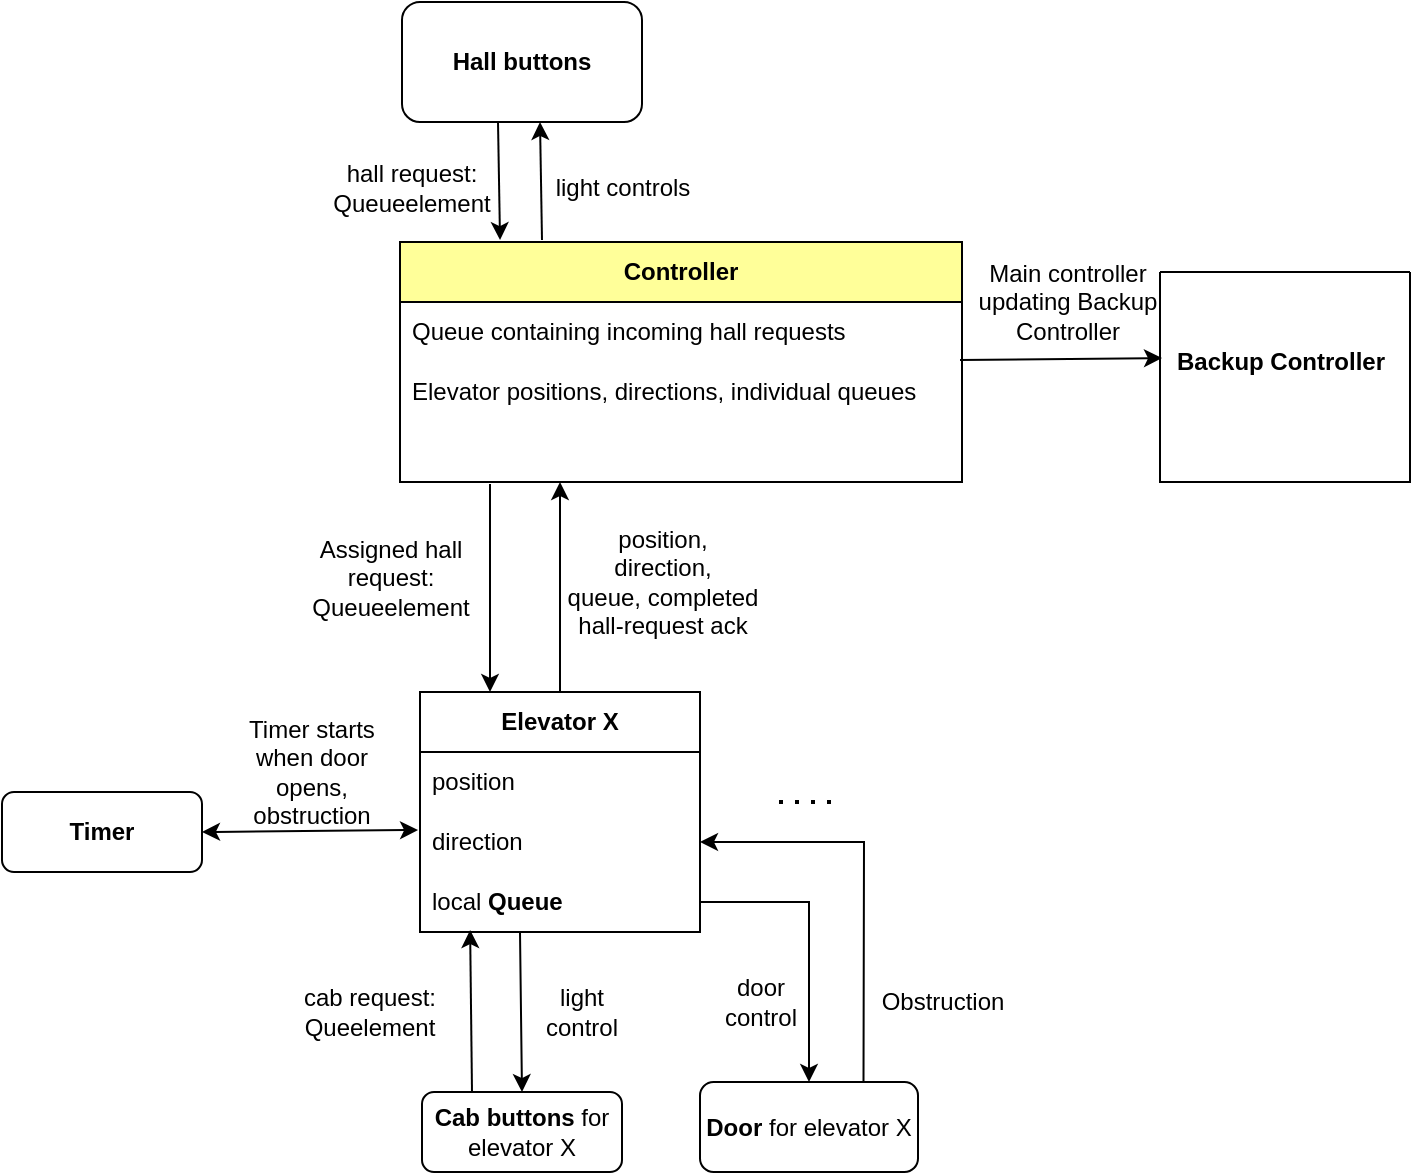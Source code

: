 <mxfile version="26.0.8">
  <diagram name="Page-1" id="t2TYS4hbGcPKNNxTfTVg">
    <mxGraphModel dx="1026" dy="692" grid="1" gridSize="10" guides="1" tooltips="1" connect="1" arrows="1" fold="1" page="1" pageScale="1" pageWidth="827" pageHeight="1169" math="0" shadow="0">
      <root>
        <mxCell id="0" />
        <mxCell id="1" parent="0" />
        <mxCell id="Ptr-ZtB1dvW62xrCnsy5-6" value="" style="swimlane;startSize=0;" vertex="1" parent="1">
          <mxGeometry x="579" y="175" width="125" height="105" as="geometry">
            <mxRectangle x="310" y="260" width="50" height="40" as="alternateBounds" />
          </mxGeometry>
        </mxCell>
        <mxCell id="Ptr-ZtB1dvW62xrCnsy5-7" value="&lt;b&gt;Backup Controller&lt;/b&gt;" style="text;html=1;align=center;verticalAlign=middle;resizable=0;points=[];autosize=1;strokeColor=none;fillColor=none;" vertex="1" parent="Ptr-ZtB1dvW62xrCnsy5-6">
          <mxGeometry x="-5" y="30" width="130" height="30" as="geometry" />
        </mxCell>
        <mxCell id="Ptr-ZtB1dvW62xrCnsy5-13" value="Main controller updating Backup Controller" style="text;html=1;align=center;verticalAlign=middle;whiteSpace=wrap;rounded=0;" vertex="1" parent="1">
          <mxGeometry x="468" y="175" width="130" height="30" as="geometry" />
        </mxCell>
        <mxCell id="Ptr-ZtB1dvW62xrCnsy5-18" value="&lt;b&gt;Elevator X&lt;/b&gt;" style="swimlane;fontStyle=0;childLayout=stackLayout;horizontal=1;startSize=30;horizontalStack=0;resizeParent=1;resizeParentMax=0;resizeLast=0;collapsible=1;marginBottom=0;whiteSpace=wrap;html=1;" vertex="1" parent="1">
          <mxGeometry x="209" y="385" width="140" height="120" as="geometry" />
        </mxCell>
        <mxCell id="Ptr-ZtB1dvW62xrCnsy5-19" value="position" style="text;strokeColor=none;fillColor=none;align=left;verticalAlign=middle;spacingLeft=4;spacingRight=4;overflow=hidden;points=[[0,0.5],[1,0.5]];portConstraint=eastwest;rotatable=0;whiteSpace=wrap;html=1;" vertex="1" parent="Ptr-ZtB1dvW62xrCnsy5-18">
          <mxGeometry y="30" width="140" height="30" as="geometry" />
        </mxCell>
        <mxCell id="Ptr-ZtB1dvW62xrCnsy5-20" value="direction" style="text;strokeColor=none;fillColor=none;align=left;verticalAlign=middle;spacingLeft=4;spacingRight=4;overflow=hidden;points=[[0,0.5],[1,0.5]];portConstraint=eastwest;rotatable=0;whiteSpace=wrap;html=1;" vertex="1" parent="Ptr-ZtB1dvW62xrCnsy5-18">
          <mxGeometry y="60" width="140" height="30" as="geometry" />
        </mxCell>
        <mxCell id="Ptr-ZtB1dvW62xrCnsy5-21" value="local &lt;b&gt;Queue&lt;/b&gt;" style="text;strokeColor=none;fillColor=none;align=left;verticalAlign=middle;spacingLeft=4;spacingRight=4;overflow=hidden;points=[[0,0.5],[1,0.5]];portConstraint=eastwest;rotatable=0;whiteSpace=wrap;html=1;" vertex="1" parent="Ptr-ZtB1dvW62xrCnsy5-18">
          <mxGeometry y="90" width="140" height="30" as="geometry" />
        </mxCell>
        <mxCell id="Ptr-ZtB1dvW62xrCnsy5-34" value="position,&lt;div&gt;direction,&lt;/div&gt;&lt;div&gt;queue, completed hall-request ack&lt;/div&gt;" style="text;html=1;align=center;verticalAlign=middle;whiteSpace=wrap;rounded=0;" vertex="1" parent="1">
          <mxGeometry x="280" y="312.5" width="101" height="35" as="geometry" />
        </mxCell>
        <mxCell id="Ptr-ZtB1dvW62xrCnsy5-35" value="Assigned hall request: Queueelement" style="text;html=1;align=center;verticalAlign=middle;whiteSpace=wrap;rounded=0;" vertex="1" parent="1">
          <mxGeometry x="160" y="312.5" width="69" height="30" as="geometry" />
        </mxCell>
        <mxCell id="Ptr-ZtB1dvW62xrCnsy5-39" value="&lt;b&gt;Controller&lt;/b&gt;" style="swimlane;fontStyle=0;childLayout=stackLayout;horizontal=1;startSize=30;horizontalStack=0;resizeParent=1;resizeParentMax=0;resizeLast=0;collapsible=1;marginBottom=0;whiteSpace=wrap;html=1;fillColor=light-dark(#FFFF99,var(--ge-dark-color, #121212));" vertex="1" parent="1">
          <mxGeometry x="199" y="160" width="281" height="120" as="geometry" />
        </mxCell>
        <mxCell id="Ptr-ZtB1dvW62xrCnsy5-40" value="Queue containing incoming hall requests" style="text;strokeColor=none;fillColor=none;align=left;verticalAlign=middle;spacingLeft=4;spacingRight=4;overflow=hidden;points=[[0,0.5],[1,0.5]];portConstraint=eastwest;rotatable=0;whiteSpace=wrap;html=1;" vertex="1" parent="Ptr-ZtB1dvW62xrCnsy5-39">
          <mxGeometry y="30" width="281" height="30" as="geometry" />
        </mxCell>
        <mxCell id="Ptr-ZtB1dvW62xrCnsy5-41" value="Elevator positions, directions, individual queues" style="text;strokeColor=none;fillColor=none;align=left;verticalAlign=middle;spacingLeft=4;spacingRight=4;overflow=hidden;points=[[0,0.5],[1,0.5]];portConstraint=eastwest;rotatable=0;whiteSpace=wrap;html=1;" vertex="1" parent="Ptr-ZtB1dvW62xrCnsy5-39">
          <mxGeometry y="60" width="281" height="30" as="geometry" />
        </mxCell>
        <mxCell id="Ptr-ZtB1dvW62xrCnsy5-42" value="&amp;nbsp;" style="text;strokeColor=none;fillColor=none;align=left;verticalAlign=middle;spacingLeft=4;spacingRight=4;overflow=hidden;points=[[0,0.5],[1,0.5]];portConstraint=eastwest;rotatable=0;whiteSpace=wrap;html=1;" vertex="1" parent="Ptr-ZtB1dvW62xrCnsy5-39">
          <mxGeometry y="90" width="281" height="30" as="geometry" />
        </mxCell>
        <mxCell id="Ptr-ZtB1dvW62xrCnsy5-43" value="" style="endArrow=classic;html=1;rounded=0;entryX=0.25;entryY=0;entryDx=0;entryDy=0;" edge="1" parent="1" target="Ptr-ZtB1dvW62xrCnsy5-18">
          <mxGeometry width="50" height="50" relative="1" as="geometry">
            <mxPoint x="244" y="281" as="sourcePoint" />
            <mxPoint x="439" y="405" as="targetPoint" />
          </mxGeometry>
        </mxCell>
        <mxCell id="Ptr-ZtB1dvW62xrCnsy5-45" value="" style="endArrow=classic;html=1;rounded=0;entryX=0.008;entryY=0.41;entryDx=0;entryDy=0;entryPerimeter=0;" edge="1" parent="1" target="Ptr-ZtB1dvW62xrCnsy5-6">
          <mxGeometry width="50" height="50" relative="1" as="geometry">
            <mxPoint x="479" y="219" as="sourcePoint" />
            <mxPoint x="439" y="405" as="targetPoint" />
          </mxGeometry>
        </mxCell>
        <mxCell id="Ptr-ZtB1dvW62xrCnsy5-46" value="" style="endArrow=classic;html=1;rounded=0;exitX=0.5;exitY=0;exitDx=0;exitDy=0;" edge="1" parent="1" source="Ptr-ZtB1dvW62xrCnsy5-18">
          <mxGeometry width="50" height="50" relative="1" as="geometry">
            <mxPoint x="279" y="380" as="sourcePoint" />
            <mxPoint x="279" y="280" as="targetPoint" />
          </mxGeometry>
        </mxCell>
        <mxCell id="Ptr-ZtB1dvW62xrCnsy5-55" value="&lt;b&gt;Cab buttons &lt;/b&gt;for elevator X" style="rounded=1;whiteSpace=wrap;html=1;" vertex="1" parent="1">
          <mxGeometry x="210" y="585" width="100" height="40" as="geometry" />
        </mxCell>
        <mxCell id="Ptr-ZtB1dvW62xrCnsy5-57" value="" style="endArrow=none;dashed=1;html=1;dashPattern=1 3;strokeWidth=2;rounded=0;" edge="1" parent="1">
          <mxGeometry width="50" height="50" relative="1" as="geometry">
            <mxPoint x="388.5" y="440" as="sourcePoint" />
            <mxPoint x="418.5" y="440" as="targetPoint" />
          </mxGeometry>
        </mxCell>
        <mxCell id="Ptr-ZtB1dvW62xrCnsy5-59" style="edgeStyle=orthogonalEdgeStyle;rounded=0;orthogonalLoop=1;jettySize=auto;html=1;entryX=0.5;entryY=0;entryDx=0;entryDy=0;" edge="1" parent="1" target="Ptr-ZtB1dvW62xrCnsy5-55">
          <mxGeometry relative="1" as="geometry">
            <mxPoint x="259" y="505" as="sourcePoint" />
          </mxGeometry>
        </mxCell>
        <mxCell id="Ptr-ZtB1dvW62xrCnsy5-60" value="" style="endArrow=classic;html=1;rounded=0;exitX=0.25;exitY=0;exitDx=0;exitDy=0;entryX=0.179;entryY=0.967;entryDx=0;entryDy=0;entryPerimeter=0;" edge="1" parent="1" source="Ptr-ZtB1dvW62xrCnsy5-55" target="Ptr-ZtB1dvW62xrCnsy5-21">
          <mxGeometry width="50" height="50" relative="1" as="geometry">
            <mxPoint x="389" y="455" as="sourcePoint" />
            <mxPoint x="439" y="405" as="targetPoint" />
          </mxGeometry>
        </mxCell>
        <mxCell id="Ptr-ZtB1dvW62xrCnsy5-61" value="light control" style="text;html=1;align=center;verticalAlign=middle;whiteSpace=wrap;rounded=0;" vertex="1" parent="1">
          <mxGeometry x="260" y="530" width="60" height="30" as="geometry" />
        </mxCell>
        <mxCell id="Ptr-ZtB1dvW62xrCnsy5-62" value="cab request: Queelement" style="text;html=1;align=center;verticalAlign=middle;whiteSpace=wrap;rounded=0;" vertex="1" parent="1">
          <mxGeometry x="139" y="530" width="90" height="30" as="geometry" />
        </mxCell>
        <mxCell id="Ptr-ZtB1dvW62xrCnsy5-67" value="&lt;b&gt;Hall buttons&lt;/b&gt;" style="rounded=1;whiteSpace=wrap;html=1;" vertex="1" parent="1">
          <mxGeometry x="200" y="40" width="120" height="60" as="geometry" />
        </mxCell>
        <mxCell id="Ptr-ZtB1dvW62xrCnsy5-68" value="" style="endArrow=classic;html=1;rounded=0;entryX=0.575;entryY=1;entryDx=0;entryDy=0;entryPerimeter=0;" edge="1" parent="1" target="Ptr-ZtB1dvW62xrCnsy5-67">
          <mxGeometry width="50" height="50" relative="1" as="geometry">
            <mxPoint x="270" y="159" as="sourcePoint" />
            <mxPoint x="440" y="300" as="targetPoint" />
            <Array as="points" />
          </mxGeometry>
        </mxCell>
        <mxCell id="Ptr-ZtB1dvW62xrCnsy5-70" value="" style="endArrow=classic;html=1;rounded=0;entryX=0.178;entryY=-0.008;entryDx=0;entryDy=0;entryPerimeter=0;exitX=0.4;exitY=1;exitDx=0;exitDy=0;exitPerimeter=0;" edge="1" parent="1" source="Ptr-ZtB1dvW62xrCnsy5-67" target="Ptr-ZtB1dvW62xrCnsy5-39">
          <mxGeometry width="50" height="50" relative="1" as="geometry">
            <mxPoint x="242" y="102" as="sourcePoint" />
            <mxPoint x="440" y="300" as="targetPoint" />
          </mxGeometry>
        </mxCell>
        <mxCell id="Ptr-ZtB1dvW62xrCnsy5-71" value="light controls" style="text;html=1;align=center;verticalAlign=middle;resizable=0;points=[];autosize=1;strokeColor=none;fillColor=none;" vertex="1" parent="1">
          <mxGeometry x="264.5" y="118" width="90" height="30" as="geometry" />
        </mxCell>
        <mxCell id="Ptr-ZtB1dvW62xrCnsy5-73" value="hall request: Queueelement" style="text;html=1;align=center;verticalAlign=middle;whiteSpace=wrap;rounded=0;" vertex="1" parent="1">
          <mxGeometry x="170" y="118" width="70" height="30" as="geometry" />
        </mxCell>
        <mxCell id="Ptr-ZtB1dvW62xrCnsy5-74" style="edgeStyle=orthogonalEdgeStyle;rounded=0;orthogonalLoop=1;jettySize=auto;html=1;exitX=0.5;exitY=1;exitDx=0;exitDy=0;" edge="1" parent="1" source="Ptr-ZtB1dvW62xrCnsy5-6" target="Ptr-ZtB1dvW62xrCnsy5-6">
          <mxGeometry relative="1" as="geometry" />
        </mxCell>
        <mxCell id="Ptr-ZtB1dvW62xrCnsy5-81" value="&lt;b&gt;Timer&lt;/b&gt;" style="rounded=1;whiteSpace=wrap;html=1;" vertex="1" parent="1">
          <mxGeometry y="435" width="100" height="40" as="geometry" />
        </mxCell>
        <mxCell id="Ptr-ZtB1dvW62xrCnsy5-85" value="" style="endArrow=classic;startArrow=classic;html=1;rounded=0;exitX=1;exitY=0.5;exitDx=0;exitDy=0;entryX=-0.007;entryY=0.3;entryDx=0;entryDy=0;entryPerimeter=0;" edge="1" parent="1" source="Ptr-ZtB1dvW62xrCnsy5-81" target="Ptr-ZtB1dvW62xrCnsy5-20">
          <mxGeometry width="50" height="50" relative="1" as="geometry">
            <mxPoint x="320" y="340" as="sourcePoint" />
            <mxPoint x="370" y="290" as="targetPoint" />
          </mxGeometry>
        </mxCell>
        <mxCell id="Ptr-ZtB1dvW62xrCnsy5-86" value="Timer starts when door opens, obstruction" style="text;html=1;align=center;verticalAlign=middle;whiteSpace=wrap;rounded=0;" vertex="1" parent="1">
          <mxGeometry x="120" y="410" width="70" height="30" as="geometry" />
        </mxCell>
        <mxCell id="Ptr-ZtB1dvW62xrCnsy5-87" value="&lt;b&gt;Door &lt;/b&gt;for elevator X" style="rounded=1;whiteSpace=wrap;html=1;" vertex="1" parent="1">
          <mxGeometry x="349" y="580" width="109" height="45" as="geometry" />
        </mxCell>
        <mxCell id="Ptr-ZtB1dvW62xrCnsy5-92" style="edgeStyle=orthogonalEdgeStyle;rounded=0;orthogonalLoop=1;jettySize=auto;html=1;exitX=1;exitY=0.5;exitDx=0;exitDy=0;" edge="1" parent="1" source="Ptr-ZtB1dvW62xrCnsy5-21" target="Ptr-ZtB1dvW62xrCnsy5-87">
          <mxGeometry relative="1" as="geometry" />
        </mxCell>
        <mxCell id="Ptr-ZtB1dvW62xrCnsy5-93" value="" style="endArrow=classic;html=1;rounded=0;exitX=0.75;exitY=0;exitDx=0;exitDy=0;entryX=1;entryY=0.5;entryDx=0;entryDy=0;" edge="1" parent="1" source="Ptr-ZtB1dvW62xrCnsy5-87" target="Ptr-ZtB1dvW62xrCnsy5-20">
          <mxGeometry width="50" height="50" relative="1" as="geometry">
            <mxPoint x="320" y="350" as="sourcePoint" />
            <mxPoint x="370" y="300" as="targetPoint" />
            <Array as="points">
              <mxPoint x="431" y="460" />
            </Array>
          </mxGeometry>
        </mxCell>
        <mxCell id="Ptr-ZtB1dvW62xrCnsy5-94" value="Obstruction" style="text;html=1;align=center;verticalAlign=middle;resizable=0;points=[];autosize=1;strokeColor=none;fillColor=none;" vertex="1" parent="1">
          <mxGeometry x="430" y="525" width="80" height="30" as="geometry" />
        </mxCell>
        <mxCell id="Ptr-ZtB1dvW62xrCnsy5-95" value="door&lt;div&gt;control&lt;/div&gt;" style="text;html=1;align=center;verticalAlign=middle;resizable=0;points=[];autosize=1;strokeColor=none;fillColor=none;" vertex="1" parent="1">
          <mxGeometry x="349" y="520" width="60" height="40" as="geometry" />
        </mxCell>
      </root>
    </mxGraphModel>
  </diagram>
</mxfile>

